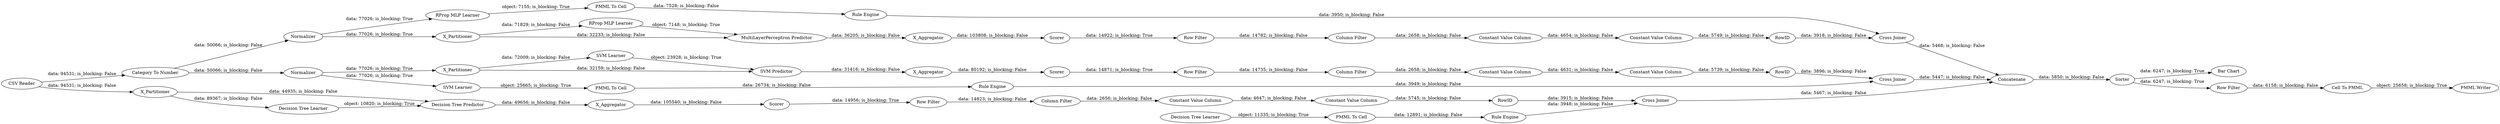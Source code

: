 digraph {
	"-5168831604899308908_9" [label="Row Filter"]
	"-5716729488236518028_31" [label="RProp MLP Learner"]
	"-3607455815499415305_41" [label=Scorer]
	"4070641148698020041_33" [label="Decision Tree Learner"]
	"-5168831604899308908_292" [label="Constant Value Column"]
	"-5716729488236518028_40" [label=Scorer]
	"-5716729488236518028_39" [label=Normalizer]
	"-2024658611653796390_9" [label="Row Filter"]
	"5094221730371737409_294" [label="Column Filter"]
	"5560951327798286225_7" [label=X_Aggregator]
	"-2024658611653796390_290" [label="Constant Value Column"]
	"9216490661193633539_34" [label="PMML To Cell"]
	"-3607455815499415305_2" [label=X_Partitioner]
	"-3607455815499415305_31" [label="SVM Learner"]
	"5829524642168340594_58" [label="Category To Number"]
	"5094221730371737409_293" [label=RowID]
	"-2024658611653796390_292" [label="Constant Value Column"]
	"-2024658611653796390_293" [label=RowID]
	"-5716729488236518028_38" [label="Cross Joiner"]
	"5829524642168340594_59" [label="Bar Chart"]
	"-3140792298392511608_35" [label="RProp MLP Learner"]
	"5829524642168340594_60" [label=Concatenate]
	"4070641148698020041_28" [label="PMML To Cell"]
	"-3607455815499415305_32" [label="SVM Predictor"]
	"5829524642168340594_54" [label="Cell To PMML"]
	"-2024658611653796390_294" [label="Column Filter"]
	"9216490661193633539_33" [label="SVM Learner"]
	"5094221730371737409_292" [label="Constant Value Column"]
	"-5168831604899308908_293" [label=RowID]
	"5560951327798286225_39" [label=Scorer]
	"5560951327798286225_38" [label="Cross Joiner"]
	"-3607455815499415305_39" [label="Cross Joiner"]
	"5829524642168340594_52" [label=Sorter]
	"9216490661193633539_35" [label="Rule Engine"]
	"-5168831604899308908_290" [label="Constant Value Column"]
	"5829524642168340594_53" [label="Row Filter"]
	"-5716729488236518028_2" [label=X_Partitioner]
	"5094221730371737409_290" [label="Constant Value Column"]
	"-5716729488236518028_7" [label=X_Aggregator]
	"-5168831604899308908_294" [label="Column Filter"]
	"5094221730371737409_9" [label="Row Filter"]
	"5560951327798286225_32" [label="Decision Tree Predictor"]
	"-3140792298392511608_22" [label="PMML To Cell"]
	"-3140792298392511608_34" [label="Rule Engine"]
	"-3607455815499415305_7" [label=X_Aggregator]
	"-3607455815499415305_40" [label=Normalizer]
	"4070641148698020041_34" [label="Rule Engine"]
	"-5716729488236518028_32" [label="MultiLayerPerceptron Predictor"]
	"5829524642168340594_62" [label="CSV Reader"]
	"5829524642168340594_61" [label="PMML Writer"]
	"5560951327798286225_31" [label="Decision Tree Learner"]
	"5560951327798286225_2" [label=X_Partitioner]
	"-3607455815499415305_2" -> "-3607455815499415305_31" [label="data: 72009; is_blocking: False"]
	"-3140792298392511608_34" -> "-5716729488236518028_38" [label="data: 3950; is_blocking: False"]
	"5829524642168340594_58" -> "-3607455815499415305_40" [label="data: 50066; is_blocking: False"]
	"5094221730371737409_9" -> "5094221730371737409_294" [label="data: 14823; is_blocking: False"]
	"-2024658611653796390_294" -> "-2024658611653796390_290" [label="data: 2658; is_blocking: False"]
	"-5716729488236518028_38" -> "5829524642168340594_60" [label="data: 5468; is_blocking: False"]
	"-5716729488236518028_39" -> "-3140792298392511608_35" [label="data: 77026; is_blocking: True"]
	"9216490661193633539_34" -> "9216490661193633539_35" [label="data: 26734; is_blocking: False"]
	"-3140792298392511608_22" -> "-3140792298392511608_34" [label="data: 7528; is_blocking: False"]
	"-3607455815499415305_41" -> "-5168831604899308908_9" [label="data: 14871; is_blocking: True"]
	"5094221730371737409_292" -> "5094221730371737409_293" [label="data: 5745; is_blocking: False"]
	"-3607455815499415305_2" -> "-3607455815499415305_32" [label="data: 32159; is_blocking: False"]
	"5560951327798286225_2" -> "5560951327798286225_32" [label="data: 44935; is_blocking: False"]
	"5560951327798286225_32" -> "5560951327798286225_7" [label="data: 49656; is_blocking: False"]
	"5829524642168340594_62" -> "5829524642168340594_58" [label="data: 94531; is_blocking: False"]
	"4070641148698020041_34" -> "5560951327798286225_38" [label="data: 3948; is_blocking: False"]
	"-5716729488236518028_2" -> "-5716729488236518028_31" [label="data: 71829; is_blocking: False"]
	"5094221730371737409_293" -> "5560951327798286225_38" [label="data: 3915; is_blocking: False"]
	"-5168831604899308908_292" -> "-5168831604899308908_293" [label="data: 5739; is_blocking: False"]
	"9216490661193633539_35" -> "-3607455815499415305_39" [label="data: 3949; is_blocking: False"]
	"-2024658611653796390_293" -> "-5716729488236518028_38" [label="data: 3918; is_blocking: False"]
	"5094221730371737409_290" -> "5094221730371737409_292" [label="data: 4647; is_blocking: False"]
	"5829524642168340594_54" -> "5829524642168340594_61" [label="object: 25658; is_blocking: True"]
	"5829524642168340594_53" -> "5829524642168340594_54" [label="data: 6158; is_blocking: False"]
	"5829524642168340594_62" -> "5560951327798286225_2" [label="data: 94531; is_blocking: False"]
	"-2024658611653796390_292" -> "-2024658611653796390_293" [label="data: 5749; is_blocking: False"]
	"-5168831604899308908_290" -> "-5168831604899308908_292" [label="data: 4631; is_blocking: False"]
	"5560951327798286225_31" -> "5560951327798286225_32" [label="object: 10820; is_blocking: True"]
	"4070641148698020041_28" -> "4070641148698020041_34" [label="data: 12891; is_blocking: False"]
	"-5168831604899308908_9" -> "-5168831604899308908_294" [label="data: 14735; is_blocking: False"]
	"-5168831604899308908_294" -> "-5168831604899308908_290" [label="data: 2658; is_blocking: False"]
	"-2024658611653796390_9" -> "-2024658611653796390_294" [label="data: 14782; is_blocking: False"]
	"-5716729488236518028_40" -> "-2024658611653796390_9" [label="data: 14922; is_blocking: True"]
	"-5716729488236518028_31" -> "-5716729488236518028_32" [label="object: 7148; is_blocking: True"]
	"-5716729488236518028_2" -> "-5716729488236518028_32" [label="data: 32233; is_blocking: False"]
	"5829524642168340594_58" -> "-5716729488236518028_39" [label="data: 50066; is_blocking: False"]
	"-3607455815499415305_40" -> "-3607455815499415305_2" [label="data: 77026; is_blocking: True"]
	"-3607455815499415305_40" -> "9216490661193633539_33" [label="data: 77026; is_blocking: True"]
	"5560951327798286225_7" -> "5560951327798286225_39" [label="data: 105540; is_blocking: False"]
	"-5168831604899308908_293" -> "-3607455815499415305_39" [label="data: 3896; is_blocking: False"]
	"-3607455815499415305_7" -> "-3607455815499415305_41" [label="data: 80192; is_blocking: False"]
	"4070641148698020041_33" -> "4070641148698020041_28" [label="object: 11335; is_blocking: True"]
	"5560951327798286225_39" -> "5094221730371737409_9" [label="data: 14956; is_blocking: True"]
	"-5716729488236518028_32" -> "-5716729488236518028_7" [label="data: 36205; is_blocking: False"]
	"-3140792298392511608_35" -> "-3140792298392511608_22" [label="object: 7155; is_blocking: True"]
	"5560951327798286225_2" -> "5560951327798286225_31" [label="data: 89367; is_blocking: False"]
	"-3607455815499415305_31" -> "-3607455815499415305_32" [label="object: 23928; is_blocking: True"]
	"5829524642168340594_52" -> "5829524642168340594_59" [label="data: 6247; is_blocking: True"]
	"9216490661193633539_33" -> "9216490661193633539_34" [label="object: 25665; is_blocking: True"]
	"5829524642168340594_60" -> "5829524642168340594_52" [label="data: 5850; is_blocking: False"]
	"5560951327798286225_38" -> "5829524642168340594_60" [label="data: 5467; is_blocking: False"]
	"-2024658611653796390_290" -> "-2024658611653796390_292" [label="data: 4654; is_blocking: False"]
	"-5716729488236518028_7" -> "-5716729488236518028_40" [label="data: 103808; is_blocking: False"]
	"-3607455815499415305_32" -> "-3607455815499415305_7" [label="data: 31416; is_blocking: False"]
	"5094221730371737409_294" -> "5094221730371737409_290" [label="data: 2656; is_blocking: False"]
	"-3607455815499415305_39" -> "5829524642168340594_60" [label="data: 5447; is_blocking: False"]
	"5829524642168340594_52" -> "5829524642168340594_53" [label="data: 6247; is_blocking: True"]
	"-5716729488236518028_39" -> "-5716729488236518028_2" [label="data: 77026; is_blocking: True"]
	rankdir=LR
}
